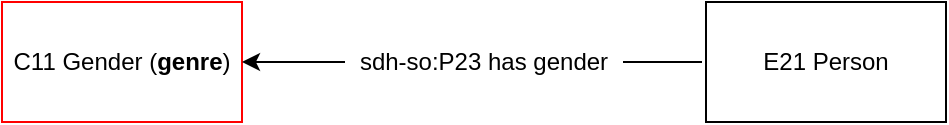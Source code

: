 <mxfile version="24.4.6" type="device">
  <diagram name="Page-1" id="0SBXd49LUMcfFHOJyT-W">
    <mxGraphModel dx="715" dy="522" grid="1" gridSize="10" guides="1" tooltips="1" connect="1" arrows="1" fold="1" page="1" pageScale="1" pageWidth="2336" pageHeight="1654" math="0" shadow="0">
      <root>
        <mxCell id="0" />
        <mxCell id="1" parent="0" />
        <mxCell id="LVzLQ8PIczJLZQD4RkMt-54" value="E21 Person" style="rounded=0;whiteSpace=wrap;html=1;" parent="1" vertex="1">
          <mxGeometry x="1312" y="340" width="120" height="60" as="geometry" />
        </mxCell>
        <mxCell id="k4S215dzI5b8nacuZygM-1" value="C11 Gender (&lt;b&gt;genre&lt;/b&gt;)" style="rounded=0;whiteSpace=wrap;html=1;strokeColor=#FF0000;" parent="1" vertex="1">
          <mxGeometry x="960" y="340" width="120" height="60" as="geometry" />
        </mxCell>
        <mxCell id="k4S215dzI5b8nacuZygM-2" value="" style="endArrow=classic;html=1;rounded=0;entryX=1;entryY=0.5;entryDx=0;entryDy=0;" parent="1" target="k4S215dzI5b8nacuZygM-1" edge="1">
          <mxGeometry width="50" height="50" relative="1" as="geometry">
            <mxPoint x="1310" y="370" as="sourcePoint" />
            <mxPoint x="1100" y="280" as="targetPoint" />
          </mxGeometry>
        </mxCell>
        <mxCell id="LVzLQ8PIczJLZQD4RkMt-16" value="sdh-so:P23 has gender" style="rounded=0;whiteSpace=wrap;html=1;strokeColor=#FFFFFF;" parent="1" vertex="1">
          <mxGeometry x="1132" y="350" width="138" height="40" as="geometry" />
        </mxCell>
      </root>
    </mxGraphModel>
  </diagram>
</mxfile>
